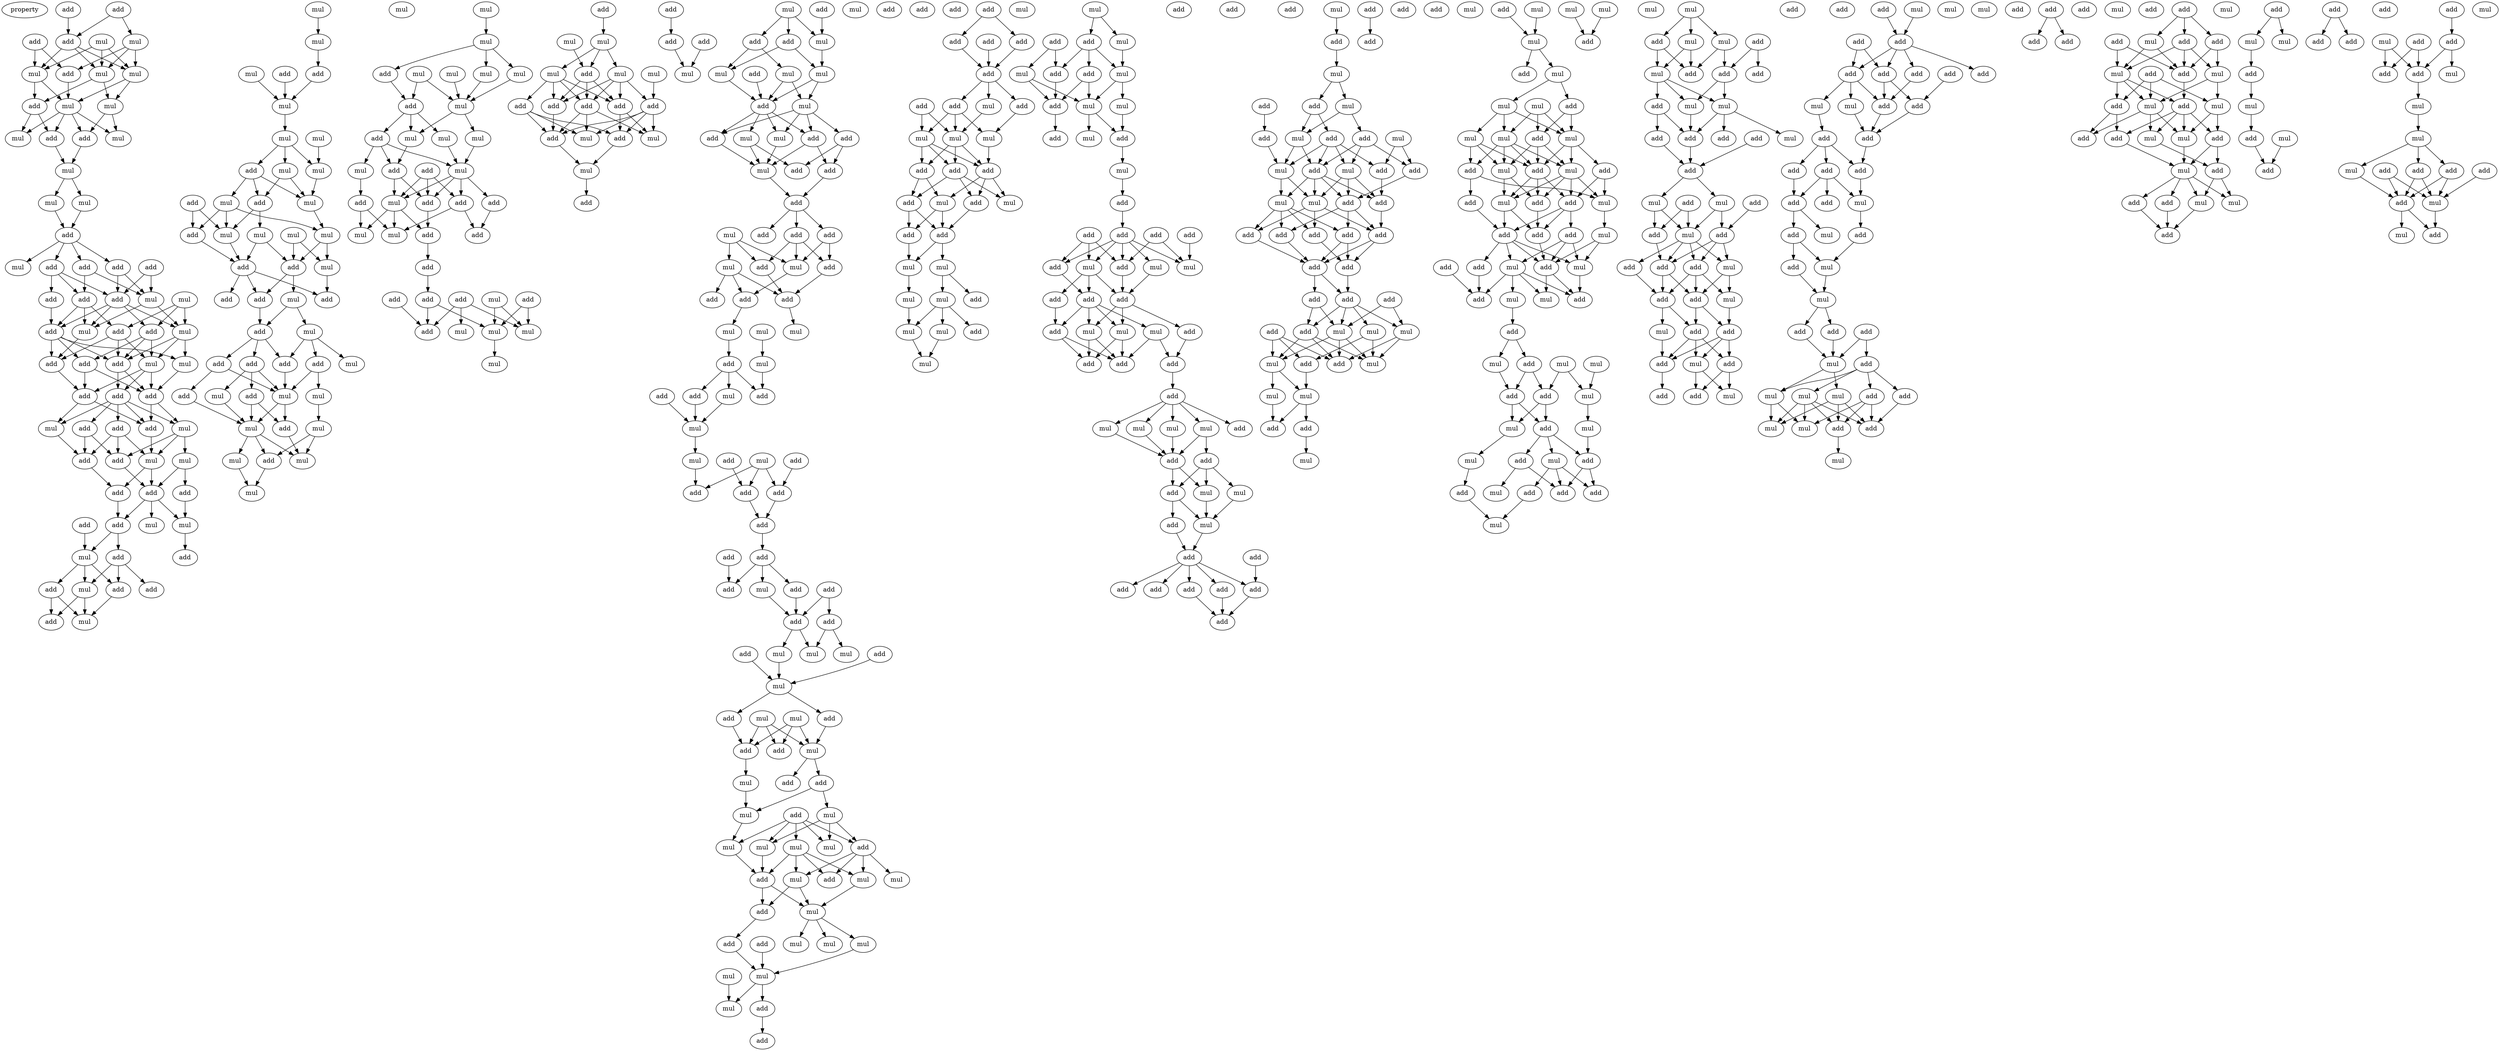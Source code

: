 digraph {
    node [fontcolor=black]
    property [mul=2,lf=1.9]
    0 [ label = add ];
    1 [ label = add ];
    2 [ label = mul ];
    3 [ label = add ];
    4 [ label = mul ];
    5 [ label = add ];
    6 [ label = mul ];
    7 [ label = mul ];
    8 [ label = add ];
    9 [ label = mul ];
    10 [ label = mul ];
    11 [ label = add ];
    12 [ label = mul ];
    13 [ label = mul ];
    14 [ label = add ];
    15 [ label = mul ];
    16 [ label = add ];
    17 [ label = mul ];
    18 [ label = mul ];
    19 [ label = mul ];
    20 [ label = add ];
    21 [ label = add ];
    22 [ label = mul ];
    23 [ label = add ];
    24 [ label = add ];
    25 [ label = add ];
    26 [ label = mul ];
    27 [ label = add ];
    28 [ label = add ];
    29 [ label = add ];
    30 [ label = mul ];
    31 [ label = add ];
    32 [ label = mul ];
    33 [ label = add ];
    34 [ label = add ];
    35 [ label = mul ];
    36 [ label = add ];
    37 [ label = mul ];
    38 [ label = mul ];
    39 [ label = add ];
    40 [ label = add ];
    41 [ label = add ];
    42 [ label = add ];
    43 [ label = add ];
    44 [ label = add ];
    45 [ label = mul ];
    46 [ label = add ];
    47 [ label = add ];
    48 [ label = mul ];
    49 [ label = mul ];
    50 [ label = add ];
    51 [ label = add ];
    52 [ label = mul ];
    53 [ label = add ];
    54 [ label = add ];
    55 [ label = add ];
    56 [ label = mul ];
    57 [ label = add ];
    58 [ label = add ];
    59 [ label = mul ];
    60 [ label = mul ];
    61 [ label = add ];
    62 [ label = add ];
    63 [ label = mul ];
    64 [ label = add ];
    65 [ label = add ];
    66 [ label = add ];
    67 [ label = add ];
    68 [ label = mul ];
    69 [ label = mul ];
    70 [ label = mul ];
    71 [ label = mul ];
    72 [ label = add ];
    73 [ label = add ];
    74 [ label = mul ];
    75 [ label = mul ];
    76 [ label = mul ];
    77 [ label = mul ];
    78 [ label = add ];
    79 [ label = mul ];
    80 [ label = mul ];
    81 [ label = mul ];
    82 [ label = add ];
    83 [ label = add ];
    84 [ label = mul ];
    85 [ label = mul ];
    86 [ label = add ];
    87 [ label = mul ];
    88 [ label = mul ];
    89 [ label = add ];
    90 [ label = mul ];
    91 [ label = add ];
    92 [ label = add ];
    93 [ label = add ];
    94 [ label = add ];
    95 [ label = mul ];
    96 [ label = add ];
    97 [ label = mul ];
    98 [ label = mul ];
    99 [ label = add ];
    100 [ label = add ];
    101 [ label = add ];
    102 [ label = add ];
    103 [ label = mul ];
    104 [ label = add ];
    105 [ label = mul ];
    106 [ label = add ];
    107 [ label = mul ];
    108 [ label = mul ];
    109 [ label = mul ];
    110 [ label = add ];
    111 [ label = add ];
    112 [ label = mul ];
    113 [ label = mul ];
    114 [ label = mul ];
    115 [ label = mul ];
    116 [ label = mul ];
    117 [ label = mul ];
    118 [ label = mul ];
    119 [ label = mul ];
    120 [ label = mul ];
    121 [ label = mul ];
    122 [ label = add ];
    123 [ label = add ];
    124 [ label = mul ];
    125 [ label = mul ];
    126 [ label = mul ];
    127 [ label = mul ];
    128 [ label = add ];
    129 [ label = mul ];
    130 [ label = mul ];
    131 [ label = add ];
    132 [ label = add ];
    133 [ label = add ];
    134 [ label = add ];
    135 [ label = add ];
    136 [ label = add ];
    137 [ label = mul ];
    138 [ label = add ];
    139 [ label = mul ];
    140 [ label = add ];
    141 [ label = mul ];
    142 [ label = add ];
    143 [ label = add ];
    144 [ label = add ];
    145 [ label = add ];
    146 [ label = add ];
    147 [ label = mul ];
    148 [ label = add ];
    149 [ label = mul ];
    150 [ label = mul ];
    151 [ label = mul ];
    152 [ label = mul ];
    153 [ label = add ];
    154 [ label = mul ];
    155 [ label = mul ];
    156 [ label = mul ];
    157 [ label = mul ];
    158 [ label = add ];
    159 [ label = mul ];
    160 [ label = add ];
    161 [ label = add ];
    162 [ label = add ];
    163 [ label = add ];
    164 [ label = add ];
    165 [ label = mul ];
    166 [ label = add ];
    167 [ label = mul ];
    168 [ label = add ];
    169 [ label = mul ];
    170 [ label = add ];
    171 [ label = add ];
    172 [ label = add ];
    173 [ label = add ];
    174 [ label = mul ];
    175 [ label = add ];
    176 [ label = mul ];
    177 [ label = add ];
    178 [ label = mul ];
    179 [ label = add ];
    180 [ label = mul ];
    181 [ label = mul ];
    182 [ label = mul ];
    183 [ label = add ];
    184 [ label = mul ];
    185 [ label = add ];
    186 [ label = add ];
    187 [ label = mul ];
    188 [ label = add ];
    189 [ label = mul ];
    190 [ label = add ];
    191 [ label = add ];
    192 [ label = mul ];
    193 [ label = mul ];
    194 [ label = add ];
    195 [ label = add ];
    196 [ label = add ];
    197 [ label = mul ];
    198 [ label = add ];
    199 [ label = add ];
    200 [ label = mul ];
    201 [ label = mul ];
    202 [ label = add ];
    203 [ label = add ];
    204 [ label = add ];
    205 [ label = add ];
    206 [ label = add ];
    207 [ label = mul ];
    208 [ label = mul ];
    209 [ label = mul ];
    210 [ label = mul ];
    211 [ label = add ];
    212 [ label = add ];
    213 [ label = add ];
    214 [ label = add ];
    215 [ label = mul ];
    216 [ label = mul ];
    217 [ label = mul ];
    218 [ label = mul ];
    219 [ label = add ];
    220 [ label = add ];
    221 [ label = add ];
    222 [ label = add ];
    223 [ label = add ];
    224 [ label = add ];
    225 [ label = add ];
    226 [ label = add ];
    227 [ label = add ];
    228 [ label = add ];
    229 [ label = mul ];
    230 [ label = add ];
    231 [ label = add ];
    232 [ label = add ];
    233 [ label = add ];
    234 [ label = mul ];
    235 [ label = mul ];
    236 [ label = add ];
    237 [ label = mul ];
    238 [ label = add ];
    239 [ label = mul ];
    240 [ label = add ];
    241 [ label = mul ];
    242 [ label = add ];
    243 [ label = add ];
    244 [ label = mul ];
    245 [ label = add ];
    246 [ label = mul ];
    247 [ label = add ];
    248 [ label = add ];
    249 [ label = mul ];
    250 [ label = add ];
    251 [ label = mul ];
    252 [ label = mul ];
    253 [ label = add ];
    254 [ label = mul ];
    255 [ label = mul ];
    256 [ label = mul ];
    257 [ label = add ];
    258 [ label = mul ];
    259 [ label = mul ];
    260 [ label = add ];
    261 [ label = add ];
    262 [ label = mul ];
    263 [ label = mul ];
    264 [ label = add ];
    265 [ label = mul ];
    266 [ label = add ];
    267 [ label = mul ];
    268 [ label = add ];
    269 [ label = mul ];
    270 [ label = mul ];
    271 [ label = mul ];
    272 [ label = mul ];
    273 [ label = mul ];
    274 [ label = add ];
    275 [ label = add ];
    276 [ label = add ];
    277 [ label = add ];
    278 [ label = add ];
    279 [ label = mul ];
    280 [ label = add ];
    281 [ label = add ];
    282 [ label = add ];
    283 [ label = add ];
    284 [ label = add ];
    285 [ label = add ];
    286 [ label = mul ];
    287 [ label = mul ];
    288 [ label = mul ];
    289 [ label = mul ];
    290 [ label = add ];
    291 [ label = add ];
    292 [ label = add ];
    293 [ label = mul ];
    294 [ label = add ];
    295 [ label = add ];
    296 [ label = mul ];
    297 [ label = add ];
    298 [ label = add ];
    299 [ label = mul ];
    300 [ label = mul ];
    301 [ label = mul ];
    302 [ label = add ];
    303 [ label = mul ];
    304 [ label = mul ];
    305 [ label = mul ];
    306 [ label = add ];
    307 [ label = mul ];
    308 [ label = mul ];
    309 [ label = add ];
    310 [ label = add ];
    311 [ label = mul ];
    312 [ label = mul ];
    313 [ label = add ];
    314 [ label = mul ];
    315 [ label = add ];
    316 [ label = mul ];
    317 [ label = mul ];
    318 [ label = add ];
    319 [ label = mul ];
    320 [ label = add ];
    321 [ label = add ];
    322 [ label = mul ];
    323 [ label = add ];
    324 [ label = add ];
    325 [ label = add ];
    326 [ label = add ];
    327 [ label = add ];
    328 [ label = mul ];
    329 [ label = mul ];
    330 [ label = add ];
    331 [ label = mul ];
    332 [ label = add ];
    333 [ label = add ];
    334 [ label = add ];
    335 [ label = add ];
    336 [ label = mul ];
    337 [ label = add ];
    338 [ label = mul ];
    339 [ label = mul ];
    340 [ label = add ];
    341 [ label = add ];
    342 [ label = add ];
    343 [ label = add ];
    344 [ label = add ];
    345 [ label = mul ];
    346 [ label = mul ];
    347 [ label = mul ];
    348 [ label = mul ];
    349 [ label = add ];
    350 [ label = add ];
    351 [ label = add ];
    352 [ label = mul ];
    353 [ label = mul ];
    354 [ label = add ];
    355 [ label = add ];
    356 [ label = mul ];
    357 [ label = add ];
    358 [ label = add ];
    359 [ label = add ];
    360 [ label = add ];
    361 [ label = add ];
    362 [ label = add ];
    363 [ label = add ];
    364 [ label = add ];
    365 [ label = add ];
    366 [ label = add ];
    367 [ label = add ];
    368 [ label = mul ];
    369 [ label = add ];
    370 [ label = add ];
    371 [ label = add ];
    372 [ label = mul ];
    373 [ label = add ];
    374 [ label = mul ];
    375 [ label = add ];
    376 [ label = add ];
    377 [ label = add ];
    378 [ label = mul ];
    379 [ label = add ];
    380 [ label = mul ];
    381 [ label = mul ];
    382 [ label = add ];
    383 [ label = add ];
    384 [ label = mul ];
    385 [ label = add ];
    386 [ label = add ];
    387 [ label = mul ];
    388 [ label = mul ];
    389 [ label = add ];
    390 [ label = add ];
    391 [ label = add ];
    392 [ label = add ];
    393 [ label = add ];
    394 [ label = add ];
    395 [ label = add ];
    396 [ label = add ];
    397 [ label = add ];
    398 [ label = add ];
    399 [ label = add ];
    400 [ label = add ];
    401 [ label = add ];
    402 [ label = mul ];
    403 [ label = mul ];
    404 [ label = mul ];
    405 [ label = add ];
    406 [ label = mul ];
    407 [ label = add ];
    408 [ label = mul ];
    409 [ label = mul ];
    410 [ label = mul ];
    411 [ label = add ];
    412 [ label = add ];
    413 [ label = mul ];
    414 [ label = add ];
    415 [ label = add ];
    416 [ label = mul ];
    417 [ label = add ];
    418 [ label = mul ];
    419 [ label = mul ];
    420 [ label = add ];
    421 [ label = mul ];
    422 [ label = mul ];
    423 [ label = mul ];
    424 [ label = add ];
    425 [ label = mul ];
    426 [ label = mul ];
    427 [ label = add ];
    428 [ label = mul ];
    429 [ label = mul ];
    430 [ label = add ];
    431 [ label = add ];
    432 [ label = mul ];
    433 [ label = add ];
    434 [ label = add ];
    435 [ label = add ];
    436 [ label = mul ];
    437 [ label = add ];
    438 [ label = mul ];
    439 [ label = mul ];
    440 [ label = add ];
    441 [ label = add ];
    442 [ label = add ];
    443 [ label = add ];
    444 [ label = mul ];
    445 [ label = add ];
    446 [ label = mul ];
    447 [ label = add ];
    448 [ label = mul ];
    449 [ label = mul ];
    450 [ label = add ];
    451 [ label = add ];
    452 [ label = add ];
    453 [ label = mul ];
    454 [ label = add ];
    455 [ label = mul ];
    456 [ label = mul ];
    457 [ label = mul ];
    458 [ label = add ];
    459 [ label = add ];
    460 [ label = add ];
    461 [ label = mul ];
    462 [ label = mul ];
    463 [ label = add ];
    464 [ label = mul ];
    465 [ label = add ];
    466 [ label = mul ];
    467 [ label = add ];
    468 [ label = add ];
    469 [ label = add ];
    470 [ label = add ];
    471 [ label = mul ];
    472 [ label = mul ];
    473 [ label = mul ];
    474 [ label = mul ];
    475 [ label = mul ];
    476 [ label = add ];
    477 [ label = mul ];
    478 [ label = mul ];
    479 [ label = add ];
    480 [ label = mul ];
    481 [ label = add ];
    482 [ label = add ];
    483 [ label = add ];
    484 [ label = add ];
    485 [ label = mul ];
    486 [ label = mul ];
    487 [ label = mul ];
    488 [ label = add ];
    489 [ label = add ];
    490 [ label = add ];
    491 [ label = mul ];
    492 [ label = add ];
    493 [ label = add ];
    494 [ label = add ];
    495 [ label = mul ];
    496 [ label = mul ];
    497 [ label = add ];
    498 [ label = add ];
    499 [ label = add ];
    500 [ label = add ];
    501 [ label = add ];
    502 [ label = mul ];
    503 [ label = add ];
    504 [ label = add ];
    505 [ label = add ];
    506 [ label = add ];
    507 [ label = mul ];
    508 [ label = add ];
    509 [ label = mul ];
    510 [ label = add ];
    511 [ label = mul ];
    512 [ label = add ];
    513 [ label = add ];
    514 [ label = add ];
    515 [ label = mul ];
    516 [ label = add ];
    517 [ label = add ];
    518 [ label = add ];
    519 [ label = mul ];
    520 [ label = mul ];
    521 [ label = add ];
    522 [ label = add ];
    523 [ label = add ];
    524 [ label = add ];
    525 [ label = add ];
    526 [ label = add ];
    527 [ label = add ];
    528 [ label = add ];
    529 [ label = mul ];
    530 [ label = add ];
    531 [ label = mul ];
    532 [ label = add ];
    533 [ label = add ];
    534 [ label = add ];
    535 [ label = add ];
    536 [ label = add ];
    537 [ label = add ];
    538 [ label = add ];
    539 [ label = add ];
    540 [ label = mul ];
    541 [ label = add ];
    542 [ label = add ];
    543 [ label = mul ];
    544 [ label = mul ];
    545 [ label = mul ];
    546 [ label = add ];
    547 [ label = mul ];
    548 [ label = mul ];
    549 [ label = add ];
    550 [ label = add ];
    551 [ label = add ];
    552 [ label = add ];
    553 [ label = mul ];
    554 [ label = add ];
    555 [ label = add ];
    556 [ label = mul ];
    557 [ label = add ];
    558 [ label = mul ];
    559 [ label = mul ];
    560 [ label = mul ];
    561 [ label = mul ];
    562 [ label = add ];
    563 [ label = add ];
    564 [ label = mul ];
    565 [ label = add ];
    566 [ label = add ];
    567 [ label = add ];
    568 [ label = add ];
    569 [ label = mul ];
    570 [ label = add ];
    571 [ label = add ];
    572 [ label = add ];
    573 [ label = add ];
    574 [ label = add ];
    575 [ label = mul ];
    576 [ label = add ];
    577 [ label = add ];
    578 [ label = mul ];
    579 [ label = mul ];
    580 [ label = add ];
    581 [ label = mul ];
    582 [ label = mul ];
    583 [ label = add ];
    584 [ label = add ];
    585 [ label = mul ];
    586 [ label = add ];
    587 [ label = mul ];
    588 [ label = add ];
    589 [ label = add ];
    590 [ label = mul ];
    591 [ label = mul ];
    592 [ label = add ];
    593 [ label = mul ];
    594 [ label = mul ];
    595 [ label = add ];
    596 [ label = add ];
    597 [ label = add ];
    598 [ label = add ];
    599 [ label = add ];
    600 [ label = add ];
    601 [ label = mul ];
    602 [ label = mul ];
    603 [ label = add ];
    604 [ label = add ];
    605 [ label = add ];
    606 [ label = mul ];
    607 [ label = add ];
    608 [ label = mul ];
    609 [ label = add ];
    610 [ label = add ];
    611 [ label = mul ];
    612 [ label = add ];
    613 [ label = add ];
    614 [ label = add ];
    615 [ label = mul ];
    616 [ label = mul ];
    617 [ label = mul ];
    618 [ label = add ];
    619 [ label = add ];
    620 [ label = mul ];
    621 [ label = add ];
    622 [ label = add ];
    623 [ label = mul ];
    624 [ label = add ];
    625 [ label = add ];
    626 [ label = mul ];
    627 [ label = mul ];
    0 -> 5 [ name = 0 ];
    1 -> 4 [ name = 1 ];
    1 -> 5 [ name = 2 ];
    2 -> 6 [ name = 3 ];
    2 -> 7 [ name = 4 ];
    2 -> 9 [ name = 5 ];
    3 -> 8 [ name = 6 ];
    3 -> 9 [ name = 7 ];
    4 -> 6 [ name = 8 ];
    4 -> 7 [ name = 9 ];
    4 -> 8 [ name = 10 ];
    5 -> 6 [ name = 11 ];
    5 -> 7 [ name = 12 ];
    5 -> 9 [ name = 13 ];
    6 -> 11 [ name = 14 ];
    6 -> 12 [ name = 15 ];
    7 -> 10 [ name = 16 ];
    7 -> 12 [ name = 17 ];
    8 -> 10 [ name = 18 ];
    9 -> 10 [ name = 19 ];
    9 -> 11 [ name = 20 ];
    10 -> 13 [ name = 21 ];
    10 -> 14 [ name = 22 ];
    10 -> 15 [ name = 23 ];
    10 -> 16 [ name = 24 ];
    11 -> 13 [ name = 25 ];
    11 -> 14 [ name = 26 ];
    12 -> 15 [ name = 27 ];
    12 -> 16 [ name = 28 ];
    14 -> 17 [ name = 29 ];
    16 -> 17 [ name = 30 ];
    17 -> 18 [ name = 31 ];
    17 -> 19 [ name = 32 ];
    18 -> 20 [ name = 33 ];
    19 -> 20 [ name = 34 ];
    20 -> 21 [ name = 35 ];
    20 -> 22 [ name = 36 ];
    20 -> 23 [ name = 37 ];
    20 -> 24 [ name = 38 ];
    21 -> 26 [ name = 39 ];
    21 -> 27 [ name = 40 ];
    23 -> 26 [ name = 41 ];
    23 -> 28 [ name = 42 ];
    24 -> 27 [ name = 43 ];
    24 -> 28 [ name = 44 ];
    24 -> 29 [ name = 45 ];
    25 -> 26 [ name = 46 ];
    25 -> 27 [ name = 47 ];
    26 -> 32 [ name = 48 ];
    26 -> 35 [ name = 49 ];
    27 -> 31 [ name = 50 ];
    27 -> 32 [ name = 51 ];
    27 -> 33 [ name = 52 ];
    27 -> 35 [ name = 53 ];
    28 -> 31 [ name = 54 ];
    28 -> 34 [ name = 55 ];
    28 -> 35 [ name = 56 ];
    29 -> 31 [ name = 57 ];
    30 -> 32 [ name = 58 ];
    30 -> 33 [ name = 59 ];
    30 -> 34 [ name = 60 ];
    31 -> 36 [ name = 61 ];
    31 -> 37 [ name = 62 ];
    31 -> 39 [ name = 63 ];
    31 -> 40 [ name = 64 ];
    32 -> 37 [ name = 65 ];
    32 -> 38 [ name = 66 ];
    32 -> 40 [ name = 67 ];
    33 -> 38 [ name = 68 ];
    33 -> 39 [ name = 69 ];
    33 -> 40 [ name = 70 ];
    34 -> 36 [ name = 71 ];
    34 -> 38 [ name = 72 ];
    34 -> 40 [ name = 73 ];
    35 -> 36 [ name = 74 ];
    36 -> 41 [ name = 75 ];
    37 -> 43 [ name = 76 ];
    38 -> 41 [ name = 77 ];
    38 -> 42 [ name = 78 ];
    38 -> 43 [ name = 79 ];
    39 -> 41 [ name = 80 ];
    39 -> 43 [ name = 81 ];
    40 -> 42 [ name = 82 ];
    40 -> 43 [ name = 83 ];
    41 -> 45 [ name = 84 ];
    41 -> 46 [ name = 85 ];
    42 -> 44 [ name = 86 ];
    42 -> 45 [ name = 87 ];
    42 -> 46 [ name = 88 ];
    42 -> 47 [ name = 89 ];
    42 -> 48 [ name = 90 ];
    43 -> 46 [ name = 91 ];
    43 -> 48 [ name = 92 ];
    44 -> 49 [ name = 93 ];
    44 -> 50 [ name = 94 ];
    44 -> 51 [ name = 95 ];
    45 -> 50 [ name = 96 ];
    46 -> 49 [ name = 97 ];
    47 -> 50 [ name = 98 ];
    47 -> 51 [ name = 99 ];
    48 -> 49 [ name = 100 ];
    48 -> 51 [ name = 101 ];
    48 -> 52 [ name = 102 ];
    49 -> 53 [ name = 103 ];
    49 -> 55 [ name = 104 ];
    50 -> 53 [ name = 105 ];
    51 -> 55 [ name = 106 ];
    52 -> 54 [ name = 107 ];
    52 -> 55 [ name = 108 ];
    53 -> 58 [ name = 109 ];
    54 -> 59 [ name = 110 ];
    55 -> 56 [ name = 111 ];
    55 -> 58 [ name = 112 ];
    55 -> 59 [ name = 113 ];
    57 -> 60 [ name = 114 ];
    58 -> 60 [ name = 115 ];
    58 -> 61 [ name = 116 ];
    59 -> 62 [ name = 117 ];
    60 -> 63 [ name = 118 ];
    60 -> 65 [ name = 119 ];
    60 -> 66 [ name = 120 ];
    61 -> 63 [ name = 121 ];
    61 -> 64 [ name = 122 ];
    61 -> 65 [ name = 123 ];
    63 -> 67 [ name = 124 ];
    63 -> 69 [ name = 125 ];
    65 -> 69 [ name = 126 ];
    66 -> 67 [ name = 127 ];
    66 -> 69 [ name = 128 ];
    68 -> 70 [ name = 129 ];
    70 -> 73 [ name = 130 ];
    71 -> 74 [ name = 131 ];
    72 -> 74 [ name = 132 ];
    73 -> 74 [ name = 133 ];
    74 -> 76 [ name = 134 ];
    75 -> 77 [ name = 135 ];
    76 -> 77 [ name = 136 ];
    76 -> 78 [ name = 137 ];
    76 -> 79 [ name = 138 ];
    77 -> 81 [ name = 139 ];
    78 -> 80 [ name = 140 ];
    78 -> 81 [ name = 141 ];
    78 -> 83 [ name = 142 ];
    79 -> 81 [ name = 143 ];
    79 -> 83 [ name = 144 ];
    80 -> 85 [ name = 145 ];
    80 -> 86 [ name = 146 ];
    80 -> 87 [ name = 147 ];
    81 -> 87 [ name = 148 ];
    82 -> 85 [ name = 149 ];
    82 -> 86 [ name = 150 ];
    83 -> 85 [ name = 151 ];
    83 -> 88 [ name = 152 ];
    84 -> 90 [ name = 153 ];
    84 -> 91 [ name = 154 ];
    85 -> 89 [ name = 155 ];
    86 -> 89 [ name = 156 ];
    87 -> 90 [ name = 157 ];
    87 -> 91 [ name = 158 ];
    88 -> 89 [ name = 159 ];
    88 -> 91 [ name = 160 ];
    89 -> 92 [ name = 161 ];
    89 -> 93 [ name = 162 ];
    89 -> 94 [ name = 163 ];
    90 -> 94 [ name = 164 ];
    91 -> 93 [ name = 165 ];
    91 -> 95 [ name = 166 ];
    93 -> 96 [ name = 167 ];
    95 -> 96 [ name = 168 ];
    95 -> 97 [ name = 169 ];
    96 -> 99 [ name = 170 ];
    96 -> 100 [ name = 171 ];
    96 -> 101 [ name = 172 ];
    97 -> 98 [ name = 173 ];
    97 -> 100 [ name = 174 ];
    97 -> 102 [ name = 175 ];
    99 -> 103 [ name = 176 ];
    99 -> 104 [ name = 177 ];
    99 -> 105 [ name = 178 ];
    100 -> 103 [ name = 179 ];
    101 -> 103 [ name = 180 ];
    101 -> 106 [ name = 181 ];
    102 -> 103 [ name = 182 ];
    102 -> 107 [ name = 183 ];
    103 -> 108 [ name = 184 ];
    103 -> 110 [ name = 185 ];
    104 -> 108 [ name = 186 ];
    104 -> 110 [ name = 187 ];
    105 -> 108 [ name = 188 ];
    106 -> 108 [ name = 189 ];
    107 -> 109 [ name = 190 ];
    108 -> 111 [ name = 191 ];
    108 -> 112 [ name = 192 ];
    108 -> 113 [ name = 193 ];
    109 -> 111 [ name = 194 ];
    109 -> 112 [ name = 195 ];
    110 -> 112 [ name = 196 ];
    111 -> 114 [ name = 197 ];
    113 -> 114 [ name = 198 ];
    116 -> 117 [ name = 199 ];
    117 -> 118 [ name = 200 ];
    117 -> 121 [ name = 201 ];
    117 -> 122 [ name = 202 ];
    118 -> 124 [ name = 203 ];
    119 -> 123 [ name = 204 ];
    119 -> 124 [ name = 205 ];
    120 -> 124 [ name = 206 ];
    121 -> 124 [ name = 207 ];
    122 -> 123 [ name = 208 ];
    123 -> 125 [ name = 209 ];
    123 -> 126 [ name = 210 ];
    123 -> 128 [ name = 211 ];
    124 -> 126 [ name = 212 ];
    124 -> 127 [ name = 213 ];
    125 -> 130 [ name = 214 ];
    126 -> 131 [ name = 215 ];
    127 -> 130 [ name = 216 ];
    128 -> 129 [ name = 217 ];
    128 -> 130 [ name = 218 ];
    128 -> 131 [ name = 219 ];
    129 -> 136 [ name = 220 ];
    130 -> 133 [ name = 221 ];
    130 -> 134 [ name = 222 ];
    130 -> 135 [ name = 223 ];
    130 -> 137 [ name = 224 ];
    131 -> 134 [ name = 225 ];
    131 -> 137 [ name = 226 ];
    132 -> 134 [ name = 227 ];
    132 -> 135 [ name = 228 ];
    132 -> 137 [ name = 229 ];
    133 -> 140 [ name = 230 ];
    134 -> 138 [ name = 231 ];
    135 -> 139 [ name = 232 ];
    135 -> 140 [ name = 233 ];
    136 -> 139 [ name = 234 ];
    136 -> 141 [ name = 235 ];
    137 -> 138 [ name = 236 ];
    137 -> 139 [ name = 237 ];
    137 -> 141 [ name = 238 ];
    138 -> 142 [ name = 239 ];
    142 -> 143 [ name = 240 ];
    143 -> 148 [ name = 241 ];
    143 -> 150 [ name = 242 ];
    144 -> 148 [ name = 243 ];
    145 -> 148 [ name = 244 ];
    145 -> 149 [ name = 245 ];
    145 -> 151 [ name = 246 ];
    146 -> 150 [ name = 247 ];
    146 -> 151 [ name = 248 ];
    147 -> 150 [ name = 249 ];
    147 -> 151 [ name = 250 ];
    150 -> 152 [ name = 251 ];
    153 -> 155 [ name = 252 ];
    154 -> 158 [ name = 253 ];
    155 -> 157 [ name = 254 ];
    155 -> 158 [ name = 255 ];
    155 -> 159 [ name = 256 ];
    156 -> 160 [ name = 257 ];
    157 -> 161 [ name = 258 ];
    157 -> 162 [ name = 259 ];
    157 -> 163 [ name = 260 ];
    157 -> 164 [ name = 261 ];
    158 -> 161 [ name = 262 ];
    158 -> 162 [ name = 263 ];
    158 -> 164 [ name = 264 ];
    159 -> 160 [ name = 265 ];
    159 -> 161 [ name = 266 ];
    159 -> 162 [ name = 267 ];
    159 -> 164 [ name = 268 ];
    160 -> 165 [ name = 269 ];
    160 -> 166 [ name = 270 ];
    160 -> 167 [ name = 271 ];
    160 -> 168 [ name = 272 ];
    161 -> 165 [ name = 273 ];
    161 -> 167 [ name = 274 ];
    161 -> 168 [ name = 275 ];
    162 -> 168 [ name = 276 ];
    163 -> 165 [ name = 277 ];
    163 -> 166 [ name = 278 ];
    163 -> 168 [ name = 279 ];
    164 -> 166 [ name = 280 ];
    164 -> 167 [ name = 281 ];
    166 -> 169 [ name = 282 ];
    168 -> 169 [ name = 283 ];
    169 -> 171 [ name = 284 ];
    170 -> 172 [ name = 285 ];
    172 -> 174 [ name = 286 ];
    173 -> 174 [ name = 287 ];
    175 -> 178 [ name = 288 ];
    176 -> 177 [ name = 289 ];
    176 -> 178 [ name = 290 ];
    176 -> 179 [ name = 291 ];
    177 -> 180 [ name = 292 ];
    177 -> 182 [ name = 293 ];
    178 -> 181 [ name = 294 ];
    179 -> 180 [ name = 295 ];
    179 -> 181 [ name = 296 ];
    180 -> 185 [ name = 297 ];
    181 -> 184 [ name = 298 ];
    181 -> 185 [ name = 299 ];
    182 -> 184 [ name = 300 ];
    182 -> 185 [ name = 301 ];
    183 -> 185 [ name = 302 ];
    184 -> 186 [ name = 303 ];
    184 -> 187 [ name = 304 ];
    184 -> 188 [ name = 305 ];
    184 -> 190 [ name = 306 ];
    185 -> 187 [ name = 307 ];
    185 -> 188 [ name = 308 ];
    185 -> 189 [ name = 309 ];
    185 -> 190 [ name = 310 ];
    186 -> 191 [ name = 311 ];
    186 -> 194 [ name = 312 ];
    187 -> 192 [ name = 313 ];
    188 -> 192 [ name = 314 ];
    189 -> 191 [ name = 315 ];
    189 -> 192 [ name = 316 ];
    190 -> 192 [ name = 317 ];
    190 -> 194 [ name = 318 ];
    192 -> 195 [ name = 319 ];
    194 -> 195 [ name = 320 ];
    195 -> 196 [ name = 321 ];
    195 -> 198 [ name = 322 ];
    195 -> 199 [ name = 323 ];
    196 -> 201 [ name = 324 ];
    196 -> 202 [ name = 325 ];
    197 -> 200 [ name = 326 ];
    197 -> 201 [ name = 327 ];
    197 -> 203 [ name = 328 ];
    198 -> 201 [ name = 329 ];
    198 -> 202 [ name = 330 ];
    198 -> 203 [ name = 331 ];
    200 -> 204 [ name = 332 ];
    200 -> 205 [ name = 333 ];
    200 -> 206 [ name = 334 ];
    201 -> 205 [ name = 335 ];
    202 -> 204 [ name = 336 ];
    203 -> 204 [ name = 337 ];
    204 -> 208 [ name = 338 ];
    205 -> 209 [ name = 339 ];
    207 -> 210 [ name = 340 ];
    209 -> 211 [ name = 341 ];
    210 -> 213 [ name = 342 ];
    211 -> 212 [ name = 343 ];
    211 -> 213 [ name = 344 ];
    211 -> 215 [ name = 345 ];
    212 -> 216 [ name = 346 ];
    214 -> 216 [ name = 347 ];
    215 -> 216 [ name = 348 ];
    216 -> 218 [ name = 349 ];
    217 -> 221 [ name = 350 ];
    217 -> 222 [ name = 351 ];
    217 -> 223 [ name = 352 ];
    218 -> 222 [ name = 353 ];
    219 -> 221 [ name = 354 ];
    220 -> 223 [ name = 355 ];
    221 -> 224 [ name = 356 ];
    223 -> 224 [ name = 357 ];
    224 -> 225 [ name = 358 ];
    225 -> 228 [ name = 359 ];
    225 -> 229 [ name = 360 ];
    225 -> 231 [ name = 361 ];
    227 -> 228 [ name = 362 ];
    229 -> 232 [ name = 363 ];
    230 -> 232 [ name = 364 ];
    230 -> 233 [ name = 365 ];
    231 -> 232 [ name = 366 ];
    232 -> 234 [ name = 367 ];
    232 -> 237 [ name = 368 ];
    233 -> 234 [ name = 369 ];
    233 -> 235 [ name = 370 ];
    236 -> 239 [ name = 371 ];
    237 -> 239 [ name = 372 ];
    238 -> 239 [ name = 373 ];
    239 -> 242 [ name = 374 ];
    239 -> 243 [ name = 375 ];
    241 -> 245 [ name = 376 ];
    241 -> 246 [ name = 377 ];
    241 -> 247 [ name = 378 ];
    242 -> 246 [ name = 379 ];
    243 -> 247 [ name = 380 ];
    244 -> 245 [ name = 381 ];
    244 -> 246 [ name = 382 ];
    244 -> 247 [ name = 383 ];
    246 -> 248 [ name = 384 ];
    246 -> 250 [ name = 385 ];
    247 -> 249 [ name = 386 ];
    249 -> 251 [ name = 387 ];
    250 -> 251 [ name = 388 ];
    250 -> 252 [ name = 389 ];
    251 -> 256 [ name = 390 ];
    252 -> 254 [ name = 391 ];
    252 -> 255 [ name = 392 ];
    252 -> 257 [ name = 393 ];
    253 -> 254 [ name = 394 ];
    253 -> 255 [ name = 395 ];
    253 -> 256 [ name = 396 ];
    253 -> 257 [ name = 397 ];
    253 -> 258 [ name = 398 ];
    254 -> 260 [ name = 399 ];
    256 -> 260 [ name = 400 ];
    257 -> 259 [ name = 401 ];
    257 -> 261 [ name = 402 ];
    257 -> 262 [ name = 403 ];
    257 -> 263 [ name = 404 ];
    258 -> 259 [ name = 405 ];
    258 -> 260 [ name = 406 ];
    258 -> 261 [ name = 407 ];
    258 -> 262 [ name = 408 ];
    259 -> 264 [ name = 409 ];
    259 -> 265 [ name = 410 ];
    260 -> 264 [ name = 411 ];
    260 -> 265 [ name = 412 ];
    262 -> 265 [ name = 413 ];
    264 -> 268 [ name = 414 ];
    265 -> 267 [ name = 415 ];
    265 -> 269 [ name = 416 ];
    265 -> 270 [ name = 417 ];
    266 -> 272 [ name = 418 ];
    268 -> 272 [ name = 419 ];
    270 -> 272 [ name = 420 ];
    271 -> 273 [ name = 421 ];
    272 -> 273 [ name = 422 ];
    272 -> 274 [ name = 423 ];
    274 -> 276 [ name = 424 ];
    277 -> 278 [ name = 425 ];
    277 -> 281 [ name = 426 ];
    278 -> 282 [ name = 427 ];
    280 -> 282 [ name = 428 ];
    281 -> 282 [ name = 429 ];
    282 -> 284 [ name = 430 ];
    282 -> 285 [ name = 431 ];
    282 -> 286 [ name = 432 ];
    283 -> 287 [ name = 433 ];
    283 -> 289 [ name = 434 ];
    284 -> 288 [ name = 435 ];
    285 -> 287 [ name = 436 ];
    285 -> 288 [ name = 437 ];
    285 -> 289 [ name = 438 ];
    286 -> 289 [ name = 439 ];
    287 -> 290 [ name = 440 ];
    287 -> 291 [ name = 441 ];
    287 -> 292 [ name = 442 ];
    288 -> 291 [ name = 443 ];
    289 -> 290 [ name = 444 ];
    289 -> 291 [ name = 445 ];
    289 -> 292 [ name = 446 ];
    290 -> 294 [ name = 447 ];
    290 -> 295 [ name = 448 ];
    290 -> 296 [ name = 449 ];
    291 -> 293 [ name = 450 ];
    291 -> 294 [ name = 451 ];
    291 -> 296 [ name = 452 ];
    292 -> 293 [ name = 453 ];
    292 -> 295 [ name = 454 ];
    293 -> 297 [ name = 455 ];
    293 -> 298 [ name = 456 ];
    294 -> 298 [ name = 457 ];
    295 -> 297 [ name = 458 ];
    295 -> 298 [ name = 459 ];
    297 -> 299 [ name = 460 ];
    298 -> 299 [ name = 461 ];
    298 -> 300 [ name = 462 ];
    299 -> 303 [ name = 463 ];
    300 -> 301 [ name = 464 ];
    300 -> 302 [ name = 465 ];
    301 -> 304 [ name = 466 ];
    301 -> 305 [ name = 467 ];
    301 -> 306 [ name = 468 ];
    303 -> 304 [ name = 469 ];
    304 -> 307 [ name = 470 ];
    305 -> 307 [ name = 471 ];
    308 -> 309 [ name = 472 ];
    308 -> 311 [ name = 473 ];
    309 -> 313 [ name = 474 ];
    309 -> 314 [ name = 475 ];
    309 -> 315 [ name = 476 ];
    310 -> 312 [ name = 477 ];
    310 -> 315 [ name = 478 ];
    311 -> 314 [ name = 479 ];
    312 -> 317 [ name = 480 ];
    312 -> 318 [ name = 481 ];
    313 -> 317 [ name = 482 ];
    313 -> 318 [ name = 483 ];
    314 -> 316 [ name = 484 ];
    314 -> 317 [ name = 485 ];
    315 -> 318 [ name = 486 ];
    316 -> 321 [ name = 487 ];
    317 -> 319 [ name = 488 ];
    317 -> 321 [ name = 489 ];
    318 -> 320 [ name = 490 ];
    321 -> 322 [ name = 491 ];
    322 -> 323 [ name = 492 ];
    323 -> 325 [ name = 493 ];
    324 -> 329 [ name = 494 ];
    324 -> 330 [ name = 495 ];
    324 -> 332 [ name = 496 ];
    325 -> 328 [ name = 497 ];
    325 -> 329 [ name = 498 ];
    325 -> 330 [ name = 499 ];
    325 -> 331 [ name = 500 ];
    325 -> 332 [ name = 501 ];
    326 -> 331 [ name = 502 ];
    326 -> 332 [ name = 503 ];
    327 -> 331 [ name = 504 ];
    328 -> 333 [ name = 505 ];
    329 -> 333 [ name = 506 ];
    329 -> 334 [ name = 507 ];
    329 -> 335 [ name = 508 ];
    330 -> 334 [ name = 509 ];
    332 -> 333 [ name = 510 ];
    333 -> 336 [ name = 511 ];
    333 -> 337 [ name = 512 ];
    333 -> 338 [ name = 513 ];
    334 -> 336 [ name = 514 ];
    334 -> 338 [ name = 515 ];
    334 -> 339 [ name = 516 ];
    334 -> 340 [ name = 517 ];
    335 -> 340 [ name = 518 ];
    336 -> 341 [ name = 519 ];
    336 -> 342 [ name = 520 ];
    337 -> 343 [ name = 521 ];
    338 -> 341 [ name = 522 ];
    338 -> 342 [ name = 523 ];
    339 -> 342 [ name = 524 ];
    339 -> 343 [ name = 525 ];
    340 -> 341 [ name = 526 ];
    340 -> 342 [ name = 527 ];
    343 -> 344 [ name = 528 ];
    344 -> 345 [ name = 529 ];
    344 -> 346 [ name = 530 ];
    344 -> 347 [ name = 531 ];
    344 -> 348 [ name = 532 ];
    344 -> 349 [ name = 533 ];
    345 -> 350 [ name = 534 ];
    346 -> 350 [ name = 535 ];
    347 -> 350 [ name = 536 ];
    347 -> 351 [ name = 537 ];
    348 -> 350 [ name = 538 ];
    350 -> 352 [ name = 539 ];
    350 -> 354 [ name = 540 ];
    351 -> 352 [ name = 541 ];
    351 -> 353 [ name = 542 ];
    351 -> 354 [ name = 543 ];
    352 -> 356 [ name = 544 ];
    353 -> 356 [ name = 545 ];
    354 -> 356 [ name = 546 ];
    354 -> 357 [ name = 547 ];
    356 -> 358 [ name = 548 ];
    357 -> 358 [ name = 549 ];
    358 -> 360 [ name = 550 ];
    358 -> 361 [ name = 551 ];
    358 -> 362 [ name = 552 ];
    358 -> 363 [ name = 553 ];
    358 -> 364 [ name = 554 ];
    359 -> 362 [ name = 555 ];
    360 -> 365 [ name = 556 ];
    362 -> 365 [ name = 557 ];
    363 -> 365 [ name = 558 ];
    368 -> 371 [ name = 559 ];
    369 -> 370 [ name = 560 ];
    371 -> 372 [ name = 561 ];
    372 -> 374 [ name = 562 ];
    372 -> 375 [ name = 563 ];
    373 -> 379 [ name = 564 ];
    374 -> 376 [ name = 565 ];
    374 -> 378 [ name = 566 ];
    375 -> 377 [ name = 567 ];
    375 -> 378 [ name = 568 ];
    376 -> 382 [ name = 569 ];
    376 -> 383 [ name = 570 ];
    376 -> 384 [ name = 571 ];
    377 -> 381 [ name = 572 ];
    377 -> 383 [ name = 573 ];
    377 -> 384 [ name = 574 ];
    377 -> 385 [ name = 575 ];
    378 -> 381 [ name = 576 ];
    378 -> 383 [ name = 577 ];
    379 -> 381 [ name = 578 ];
    380 -> 382 [ name = 579 ];
    380 -> 385 [ name = 580 ];
    381 -> 387 [ name = 581 ];
    381 -> 388 [ name = 582 ];
    382 -> 389 [ name = 583 ];
    383 -> 386 [ name = 584 ];
    383 -> 387 [ name = 585 ];
    383 -> 388 [ name = 586 ];
    383 -> 389 [ name = 587 ];
    384 -> 386 [ name = 588 ];
    384 -> 387 [ name = 589 ];
    384 -> 389 [ name = 590 ];
    385 -> 386 [ name = 591 ];
    386 -> 390 [ name = 592 ];
    387 -> 390 [ name = 593 ];
    387 -> 391 [ name = 594 ];
    387 -> 392 [ name = 595 ];
    388 -> 391 [ name = 596 ];
    388 -> 392 [ name = 597 ];
    388 -> 393 [ name = 598 ];
    388 -> 394 [ name = 599 ];
    389 -> 390 [ name = 600 ];
    389 -> 393 [ name = 601 ];
    389 -> 394 [ name = 602 ];
    390 -> 395 [ name = 603 ];
    390 -> 396 [ name = 604 ];
    391 -> 396 [ name = 605 ];
    392 -> 395 [ name = 606 ];
    393 -> 395 [ name = 607 ];
    394 -> 395 [ name = 608 ];
    394 -> 396 [ name = 609 ];
    395 -> 397 [ name = 610 ];
    395 -> 398 [ name = 611 ];
    396 -> 397 [ name = 612 ];
    397 -> 400 [ name = 613 ];
    397 -> 402 [ name = 614 ];
    397 -> 403 [ name = 615 ];
    397 -> 404 [ name = 616 ];
    398 -> 400 [ name = 617 ];
    398 -> 402 [ name = 618 ];
    399 -> 402 [ name = 619 ];
    399 -> 403 [ name = 620 ];
    400 -> 406 [ name = 621 ];
    400 -> 407 [ name = 622 ];
    400 -> 408 [ name = 623 ];
    401 -> 405 [ name = 624 ];
    401 -> 406 [ name = 625 ];
    401 -> 407 [ name = 626 ];
    402 -> 406 [ name = 627 ];
    402 -> 407 [ name = 628 ];
    402 -> 408 [ name = 629 ];
    403 -> 407 [ name = 630 ];
    403 -> 408 [ name = 631 ];
    404 -> 405 [ name = 632 ];
    404 -> 408 [ name = 633 ];
    405 -> 409 [ name = 634 ];
    406 -> 409 [ name = 635 ];
    406 -> 410 [ name = 636 ];
    409 -> 411 [ name = 637 ];
    409 -> 412 [ name = 638 ];
    410 -> 411 [ name = 639 ];
    412 -> 413 [ name = 640 ];
    417 -> 419 [ name = 641 ];
    418 -> 419 [ name = 642 ];
    419 -> 420 [ name = 643 ];
    419 -> 421 [ name = 644 ];
    421 -> 422 [ name = 645 ];
    421 -> 424 [ name = 646 ];
    422 -> 425 [ name = 647 ];
    422 -> 426 [ name = 648 ];
    422 -> 428 [ name = 649 ];
    423 -> 426 [ name = 650 ];
    423 -> 427 [ name = 651 ];
    423 -> 428 [ name = 652 ];
    424 -> 426 [ name = 653 ];
    424 -> 427 [ name = 654 ];
    425 -> 430 [ name = 655 ];
    425 -> 432 [ name = 656 ];
    425 -> 433 [ name = 657 ];
    426 -> 429 [ name = 658 ];
    426 -> 430 [ name = 659 ];
    426 -> 431 [ name = 660 ];
    427 -> 429 [ name = 661 ];
    427 -> 430 [ name = 662 ];
    427 -> 432 [ name = 663 ];
    428 -> 429 [ name = 664 ];
    428 -> 430 [ name = 665 ];
    428 -> 432 [ name = 666 ];
    428 -> 433 [ name = 667 ];
    429 -> 434 [ name = 668 ];
    429 -> 435 [ name = 669 ];
    429 -> 436 [ name = 670 ];
    429 -> 438 [ name = 671 ];
    430 -> 434 [ name = 672 ];
    430 -> 435 [ name = 673 ];
    430 -> 436 [ name = 674 ];
    431 -> 434 [ name = 675 ];
    431 -> 438 [ name = 676 ];
    432 -> 435 [ name = 677 ];
    432 -> 436 [ name = 678 ];
    433 -> 437 [ name = 679 ];
    433 -> 438 [ name = 680 ];
    434 -> 440 [ name = 681 ];
    434 -> 441 [ name = 682 ];
    434 -> 442 [ name = 683 ];
    435 -> 442 [ name = 684 ];
    436 -> 441 [ name = 685 ];
    436 -> 442 [ name = 686 ];
    437 -> 441 [ name = 687 ];
    438 -> 439 [ name = 688 ];
    439 -> 444 [ name = 689 ];
    439 -> 447 [ name = 690 ];
    440 -> 444 [ name = 691 ];
    440 -> 446 [ name = 692 ];
    440 -> 447 [ name = 693 ];
    441 -> 443 [ name = 694 ];
    441 -> 444 [ name = 695 ];
    441 -> 446 [ name = 696 ];
    441 -> 447 [ name = 697 ];
    442 -> 447 [ name = 698 ];
    443 -> 451 [ name = 699 ];
    444 -> 450 [ name = 700 ];
    445 -> 451 [ name = 701 ];
    446 -> 448 [ name = 702 ];
    446 -> 449 [ name = 703 ];
    446 -> 450 [ name = 704 ];
    446 -> 451 [ name = 705 ];
    447 -> 448 [ name = 706 ];
    447 -> 450 [ name = 707 ];
    449 -> 452 [ name = 708 ];
    452 -> 454 [ name = 709 ];
    452 -> 455 [ name = 710 ];
    453 -> 457 [ name = 711 ];
    453 -> 458 [ name = 712 ];
    454 -> 458 [ name = 713 ];
    454 -> 459 [ name = 714 ];
    455 -> 459 [ name = 715 ];
    456 -> 457 [ name = 716 ];
    457 -> 461 [ name = 717 ];
    458 -> 460 [ name = 718 ];
    458 -> 462 [ name = 719 ];
    459 -> 460 [ name = 720 ];
    459 -> 462 [ name = 721 ];
    460 -> 463 [ name = 722 ];
    460 -> 464 [ name = 723 ];
    460 -> 465 [ name = 724 ];
    461 -> 463 [ name = 725 ];
    462 -> 466 [ name = 726 ];
    463 -> 467 [ name = 727 ];
    463 -> 470 [ name = 728 ];
    464 -> 467 [ name = 729 ];
    464 -> 469 [ name = 730 ];
    464 -> 470 [ name = 731 ];
    465 -> 467 [ name = 732 ];
    465 -> 471 [ name = 733 ];
    466 -> 468 [ name = 734 ];
    468 -> 472 [ name = 735 ];
    469 -> 472 [ name = 736 ];
    473 -> 476 [ name = 737 ];
    474 -> 476 [ name = 738 ];
    477 -> 478 [ name = 739 ];
    477 -> 480 [ name = 740 ];
    477 -> 481 [ name = 741 ];
    478 -> 482 [ name = 742 ];
    478 -> 484 [ name = 743 ];
    479 -> 482 [ name = 744 ];
    479 -> 483 [ name = 745 ];
    480 -> 484 [ name = 746 ];
    480 -> 485 [ name = 747 ];
    481 -> 484 [ name = 748 ];
    481 -> 485 [ name = 749 ];
    482 -> 486 [ name = 750 ];
    482 -> 487 [ name = 751 ];
    485 -> 486 [ name = 752 ];
    485 -> 487 [ name = 753 ];
    485 -> 488 [ name = 754 ];
    486 -> 493 [ name = 755 ];
    487 -> 490 [ name = 756 ];
    487 -> 491 [ name = 757 ];
    487 -> 493 [ name = 758 ];
    488 -> 492 [ name = 759 ];
    488 -> 493 [ name = 760 ];
    489 -> 494 [ name = 761 ];
    492 -> 494 [ name = 762 ];
    493 -> 494 [ name = 763 ];
    494 -> 495 [ name = 764 ];
    494 -> 496 [ name = 765 ];
    495 -> 500 [ name = 766 ];
    495 -> 502 [ name = 767 ];
    496 -> 501 [ name = 768 ];
    496 -> 502 [ name = 769 ];
    498 -> 500 [ name = 770 ];
    499 -> 501 [ name = 771 ];
    499 -> 502 [ name = 772 ];
    500 -> 503 [ name = 773 ];
    500 -> 505 [ name = 774 ];
    500 -> 507 [ name = 775 ];
    501 -> 505 [ name = 776 ];
    502 -> 503 [ name = 777 ];
    502 -> 505 [ name = 778 ];
    502 -> 506 [ name = 779 ];
    502 -> 507 [ name = 780 ];
    503 -> 508 [ name = 781 ];
    503 -> 509 [ name = 782 ];
    503 -> 510 [ name = 783 ];
    505 -> 508 [ name = 784 ];
    505 -> 510 [ name = 785 ];
    506 -> 510 [ name = 786 ];
    507 -> 508 [ name = 787 ];
    507 -> 509 [ name = 788 ];
    508 -> 512 [ name = 789 ];
    508 -> 513 [ name = 790 ];
    509 -> 513 [ name = 791 ];
    510 -> 511 [ name = 792 ];
    510 -> 512 [ name = 793 ];
    511 -> 516 [ name = 794 ];
    512 -> 514 [ name = 795 ];
    512 -> 515 [ name = 796 ];
    512 -> 516 [ name = 797 ];
    513 -> 514 [ name = 798 ];
    513 -> 515 [ name = 799 ];
    513 -> 516 [ name = 800 ];
    514 -> 520 [ name = 801 ];
    514 -> 521 [ name = 802 ];
    515 -> 520 [ name = 803 ];
    515 -> 521 [ name = 804 ];
    516 -> 517 [ name = 805 ];
    518 -> 522 [ name = 806 ];
    519 -> 522 [ name = 807 ];
    522 -> 525 [ name = 808 ];
    522 -> 526 [ name = 809 ];
    522 -> 527 [ name = 810 ];
    522 -> 528 [ name = 811 ];
    523 -> 525 [ name = 812 ];
    523 -> 527 [ name = 813 ];
    524 -> 532 [ name = 814 ];
    525 -> 530 [ name = 815 ];
    525 -> 532 [ name = 816 ];
    527 -> 529 [ name = 817 ];
    527 -> 530 [ name = 818 ];
    527 -> 531 [ name = 819 ];
    528 -> 530 [ name = 820 ];
    529 -> 534 [ name = 821 ];
    530 -> 533 [ name = 822 ];
    531 -> 533 [ name = 823 ];
    532 -> 533 [ name = 824 ];
    533 -> 536 [ name = 825 ];
    534 -> 535 [ name = 826 ];
    534 -> 536 [ name = 827 ];
    534 -> 537 [ name = 828 ];
    535 -> 538 [ name = 829 ];
    535 -> 539 [ name = 830 ];
    535 -> 540 [ name = 831 ];
    536 -> 540 [ name = 832 ];
    537 -> 538 [ name = 833 ];
    538 -> 541 [ name = 834 ];
    538 -> 543 [ name = 835 ];
    540 -> 542 [ name = 836 ];
    541 -> 546 [ name = 837 ];
    541 -> 547 [ name = 838 ];
    542 -> 547 [ name = 839 ];
    546 -> 548 [ name = 840 ];
    547 -> 548 [ name = 841 ];
    548 -> 549 [ name = 842 ];
    548 -> 550 [ name = 843 ];
    549 -> 553 [ name = 844 ];
    550 -> 553 [ name = 845 ];
    552 -> 553 [ name = 846 ];
    552 -> 554 [ name = 847 ];
    553 -> 556 [ name = 848 ];
    553 -> 559 [ name = 849 ];
    554 -> 555 [ name = 850 ];
    554 -> 556 [ name = 851 ];
    554 -> 557 [ name = 852 ];
    554 -> 558 [ name = 853 ];
    555 -> 563 [ name = 854 ];
    556 -> 560 [ name = 855 ];
    556 -> 561 [ name = 856 ];
    557 -> 561 [ name = 857 ];
    557 -> 562 [ name = 858 ];
    557 -> 563 [ name = 859 ];
    558 -> 560 [ name = 860 ];
    558 -> 561 [ name = 861 ];
    558 -> 562 [ name = 862 ];
    558 -> 563 [ name = 863 ];
    559 -> 560 [ name = 864 ];
    559 -> 562 [ name = 865 ];
    559 -> 563 [ name = 866 ];
    562 -> 564 [ name = 867 ];
    565 -> 566 [ name = 868 ];
    565 -> 568 [ name = 869 ];
    571 -> 573 [ name = 870 ];
    571 -> 574 [ name = 871 ];
    571 -> 575 [ name = 872 ];
    572 -> 577 [ name = 873 ];
    572 -> 579 [ name = 874 ];
    573 -> 577 [ name = 875 ];
    573 -> 578 [ name = 876 ];
    573 -> 579 [ name = 877 ];
    574 -> 577 [ name = 878 ];
    574 -> 578 [ name = 879 ];
    575 -> 577 [ name = 880 ];
    575 -> 579 [ name = 881 ];
    576 -> 581 [ name = 882 ];
    576 -> 582 [ name = 883 ];
    576 -> 583 [ name = 884 ];
    577 -> 580 [ name = 885 ];
    578 -> 581 [ name = 886 ];
    578 -> 582 [ name = 887 ];
    579 -> 580 [ name = 888 ];
    579 -> 581 [ name = 889 ];
    579 -> 583 [ name = 890 ];
    580 -> 584 [ name = 891 ];
    580 -> 585 [ name = 892 ];
    580 -> 587 [ name = 893 ];
    580 -> 588 [ name = 894 ];
    581 -> 585 [ name = 895 ];
    581 -> 586 [ name = 896 ];
    581 -> 587 [ name = 897 ];
    582 -> 587 [ name = 898 ];
    582 -> 588 [ name = 899 ];
    583 -> 584 [ name = 900 ];
    583 -> 586 [ name = 901 ];
    584 -> 590 [ name = 902 ];
    585 -> 589 [ name = 903 ];
    587 -> 590 [ name = 904 ];
    588 -> 589 [ name = 905 ];
    588 -> 590 [ name = 906 ];
    589 -> 593 [ name = 907 ];
    589 -> 594 [ name = 908 ];
    590 -> 592 [ name = 909 ];
    590 -> 593 [ name = 910 ];
    590 -> 594 [ name = 911 ];
    590 -> 595 [ name = 912 ];
    592 -> 596 [ name = 913 ];
    594 -> 596 [ name = 914 ];
    595 -> 596 [ name = 915 ];
    597 -> 601 [ name = 916 ];
    597 -> 602 [ name = 917 ];
    598 -> 599 [ name = 918 ];
    598 -> 600 [ name = 919 ];
    601 -> 604 [ name = 920 ];
    604 -> 606 [ name = 921 ];
    605 -> 607 [ name = 922 ];
    606 -> 609 [ name = 923 ];
    607 -> 613 [ name = 924 ];
    607 -> 615 [ name = 925 ];
    608 -> 612 [ name = 926 ];
    609 -> 612 [ name = 927 ];
    610 -> 613 [ name = 928 ];
    610 -> 614 [ name = 929 ];
    611 -> 613 [ name = 930 ];
    611 -> 614 [ name = 931 ];
    613 -> 616 [ name = 932 ];
    616 -> 617 [ name = 933 ];
    617 -> 618 [ name = 934 ];
    617 -> 619 [ name = 935 ];
    617 -> 620 [ name = 936 ];
    618 -> 623 [ name = 937 ];
    618 -> 624 [ name = 938 ];
    619 -> 623 [ name = 939 ];
    619 -> 624 [ name = 940 ];
    620 -> 624 [ name = 941 ];
    621 -> 623 [ name = 942 ];
    622 -> 623 [ name = 943 ];
    622 -> 624 [ name = 944 ];
    623 -> 625 [ name = 945 ];
    624 -> 625 [ name = 946 ];
    624 -> 626 [ name = 947 ];
}
